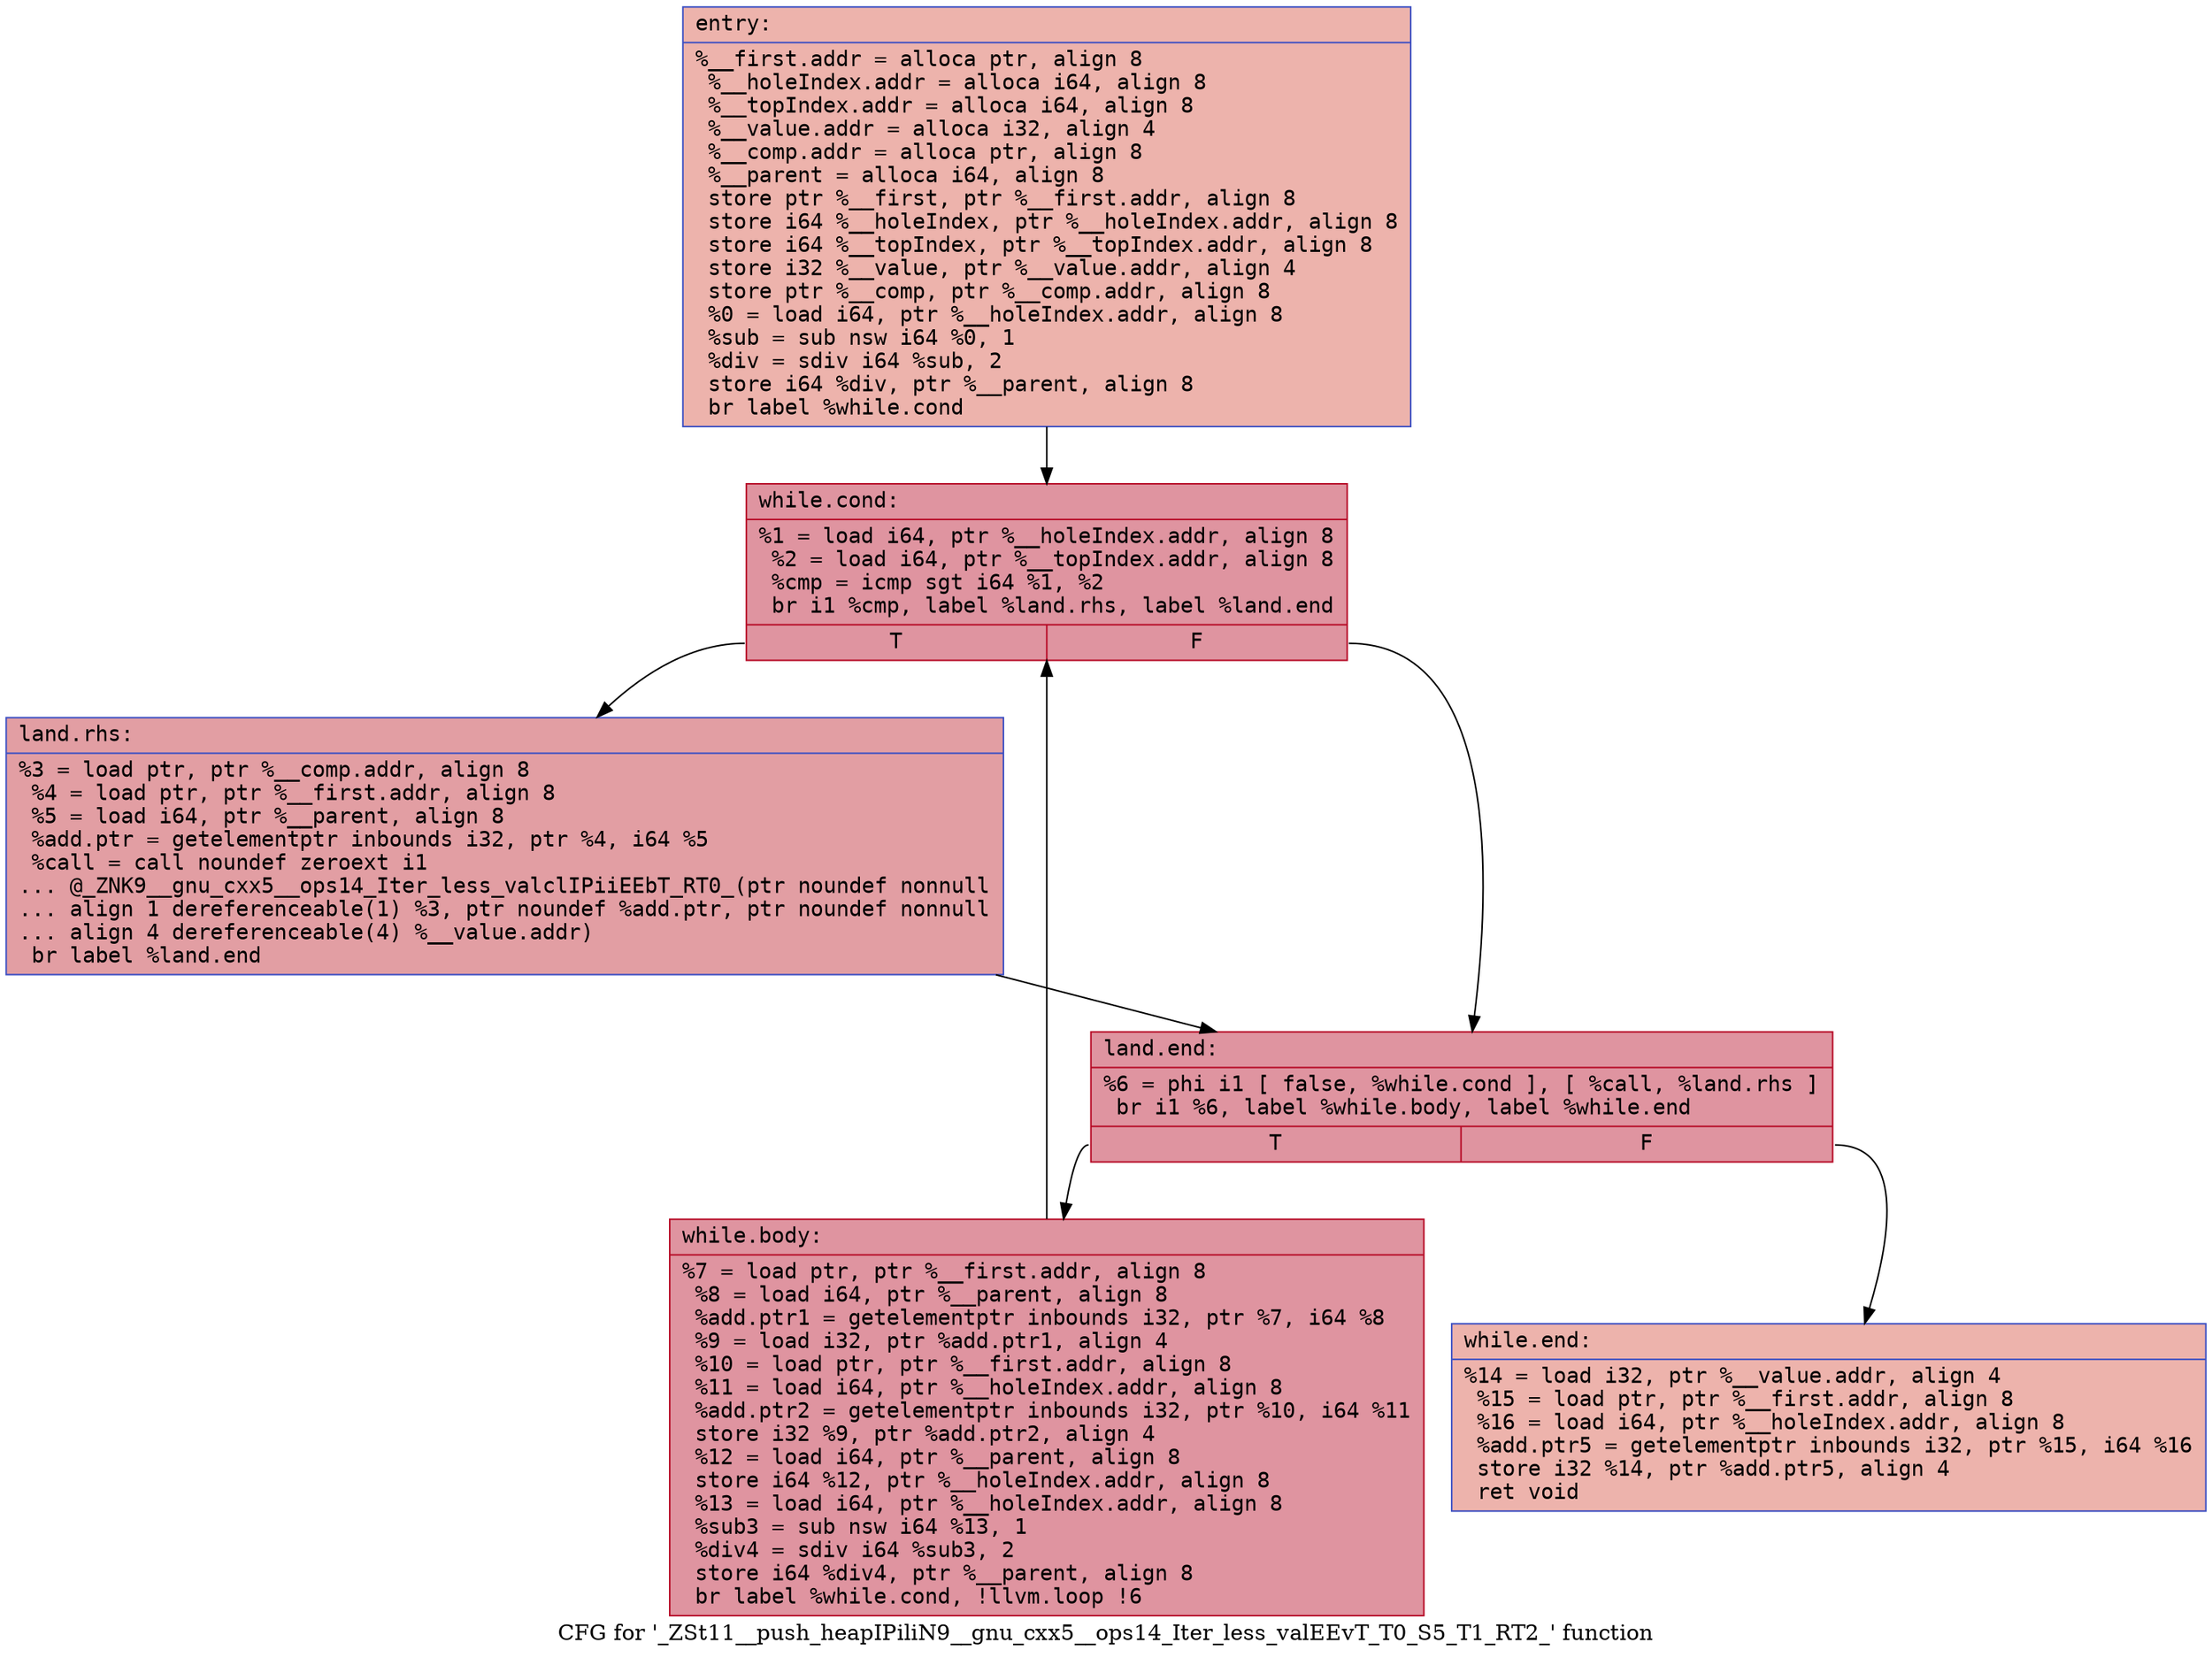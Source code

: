 digraph "CFG for '_ZSt11__push_heapIPiliN9__gnu_cxx5__ops14_Iter_less_valEEvT_T0_S5_T1_RT2_' function" {
	label="CFG for '_ZSt11__push_heapIPiliN9__gnu_cxx5__ops14_Iter_less_valEEvT_T0_S5_T1_RT2_' function";

	Node0x55aea9363410 [shape=record,color="#3d50c3ff", style=filled, fillcolor="#d6524470" fontname="Courier",label="{entry:\l|  %__first.addr = alloca ptr, align 8\l  %__holeIndex.addr = alloca i64, align 8\l  %__topIndex.addr = alloca i64, align 8\l  %__value.addr = alloca i32, align 4\l  %__comp.addr = alloca ptr, align 8\l  %__parent = alloca i64, align 8\l  store ptr %__first, ptr %__first.addr, align 8\l  store i64 %__holeIndex, ptr %__holeIndex.addr, align 8\l  store i64 %__topIndex, ptr %__topIndex.addr, align 8\l  store i32 %__value, ptr %__value.addr, align 4\l  store ptr %__comp, ptr %__comp.addr, align 8\l  %0 = load i64, ptr %__holeIndex.addr, align 8\l  %sub = sub nsw i64 %0, 1\l  %div = sdiv i64 %sub, 2\l  store i64 %div, ptr %__parent, align 8\l  br label %while.cond\l}"];
	Node0x55aea9363410 -> Node0x55aea93642a0[tooltip="entry -> while.cond\nProbability 100.00%" ];
	Node0x55aea93642a0 [shape=record,color="#b70d28ff", style=filled, fillcolor="#b70d2870" fontname="Courier",label="{while.cond:\l|  %1 = load i64, ptr %__holeIndex.addr, align 8\l  %2 = load i64, ptr %__topIndex.addr, align 8\l  %cmp = icmp sgt i64 %1, %2\l  br i1 %cmp, label %land.rhs, label %land.end\l|{<s0>T|<s1>F}}"];
	Node0x55aea93642a0:s0 -> Node0x55aea9364510[tooltip="while.cond -> land.rhs\nProbability 50.00%" ];
	Node0x55aea93642a0:s1 -> Node0x55aea9364560[tooltip="while.cond -> land.end\nProbability 50.00%" ];
	Node0x55aea9364510 [shape=record,color="#3d50c3ff", style=filled, fillcolor="#be242e70" fontname="Courier",label="{land.rhs:\l|  %3 = load ptr, ptr %__comp.addr, align 8\l  %4 = load ptr, ptr %__first.addr, align 8\l  %5 = load i64, ptr %__parent, align 8\l  %add.ptr = getelementptr inbounds i32, ptr %4, i64 %5\l  %call = call noundef zeroext i1\l... @_ZNK9__gnu_cxx5__ops14_Iter_less_valclIPiiEEbT_RT0_(ptr noundef nonnull\l... align 1 dereferenceable(1) %3, ptr noundef %add.ptr, ptr noundef nonnull\l... align 4 dereferenceable(4) %__value.addr)\l  br label %land.end\l}"];
	Node0x55aea9364510 -> Node0x55aea9364560[tooltip="land.rhs -> land.end\nProbability 100.00%" ];
	Node0x55aea9364560 [shape=record,color="#b70d28ff", style=filled, fillcolor="#b70d2870" fontname="Courier",label="{land.end:\l|  %6 = phi i1 [ false, %while.cond ], [ %call, %land.rhs ]\l  br i1 %6, label %while.body, label %while.end\l|{<s0>T|<s1>F}}"];
	Node0x55aea9364560:s0 -> Node0x55aea9364ad0[tooltip="land.end -> while.body\nProbability 96.88%" ];
	Node0x55aea9364560:s1 -> Node0x55aea9364b20[tooltip="land.end -> while.end\nProbability 3.12%" ];
	Node0x55aea9364ad0 [shape=record,color="#b70d28ff", style=filled, fillcolor="#b70d2870" fontname="Courier",label="{while.body:\l|  %7 = load ptr, ptr %__first.addr, align 8\l  %8 = load i64, ptr %__parent, align 8\l  %add.ptr1 = getelementptr inbounds i32, ptr %7, i64 %8\l  %9 = load i32, ptr %add.ptr1, align 4\l  %10 = load ptr, ptr %__first.addr, align 8\l  %11 = load i64, ptr %__holeIndex.addr, align 8\l  %add.ptr2 = getelementptr inbounds i32, ptr %10, i64 %11\l  store i32 %9, ptr %add.ptr2, align 4\l  %12 = load i64, ptr %__parent, align 8\l  store i64 %12, ptr %__holeIndex.addr, align 8\l  %13 = load i64, ptr %__holeIndex.addr, align 8\l  %sub3 = sub nsw i64 %13, 1\l  %div4 = sdiv i64 %sub3, 2\l  store i64 %div4, ptr %__parent, align 8\l  br label %while.cond, !llvm.loop !6\l}"];
	Node0x55aea9364ad0 -> Node0x55aea93642a0[tooltip="while.body -> while.cond\nProbability 100.00%" ];
	Node0x55aea9364b20 [shape=record,color="#3d50c3ff", style=filled, fillcolor="#d6524470" fontname="Courier",label="{while.end:\l|  %14 = load i32, ptr %__value.addr, align 4\l  %15 = load ptr, ptr %__first.addr, align 8\l  %16 = load i64, ptr %__holeIndex.addr, align 8\l  %add.ptr5 = getelementptr inbounds i32, ptr %15, i64 %16\l  store i32 %14, ptr %add.ptr5, align 4\l  ret void\l}"];
}
